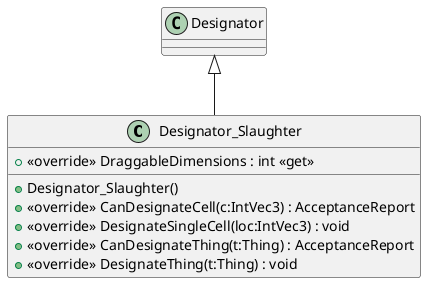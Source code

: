 @startuml
class Designator_Slaughter {
    + <<override>> DraggableDimensions : int <<get>>
    + Designator_Slaughter()
    + <<override>> CanDesignateCell(c:IntVec3) : AcceptanceReport
    + <<override>> DesignateSingleCell(loc:IntVec3) : void
    + <<override>> CanDesignateThing(t:Thing) : AcceptanceReport
    + <<override>> DesignateThing(t:Thing) : void
}
Designator <|-- Designator_Slaughter
@enduml
